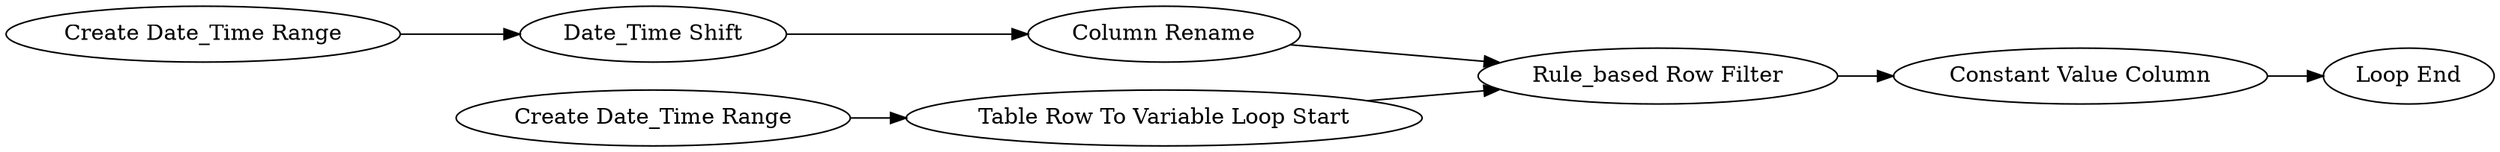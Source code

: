 digraph {
	2 [label="Create Date_Time Range"]
	5 [label="Column Rename"]
	7 [label="Date_Time Shift"]
	8 [label="Create Date_Time Range"]
	13 [label="Table Row To Variable Loop Start"]
	16 [label="Loop End"]
	20 [label="Constant Value Column"]
	21 [label="Rule_based Row Filter"]
	2 -> 7
	5 -> 21
	7 -> 5
	8 -> 13
	13 -> 21
	20 -> 16
	21 -> 20
	rankdir=LR
}
